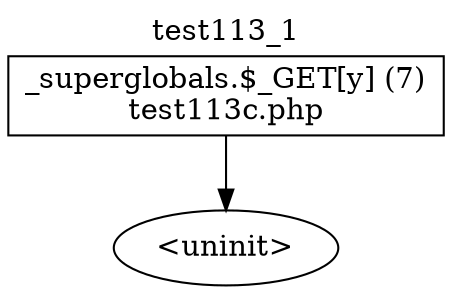 digraph cfg {
  label="test113_1";
  labelloc=t;
  n1 [shape=box, label="_superglobals.$_GET[y] (7)\ntest113c.php"];
  n2 [shape=ellipse, label="<uninit>"];
  n1 -> n2;
}
